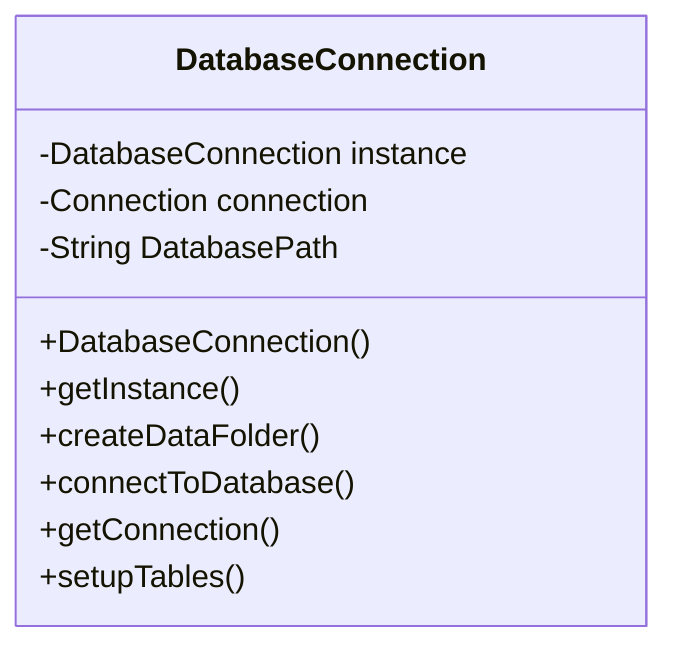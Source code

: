 classDiagram
    class DatabaseConnection {
        -DatabaseConnection instance
        -Connection connection
        -String DatabasePath

        +DatabaseConnection()
        +getInstance()
        +createDataFolder()
        +connectToDatabase()
        +getConnection()
        +setupTables()
    }